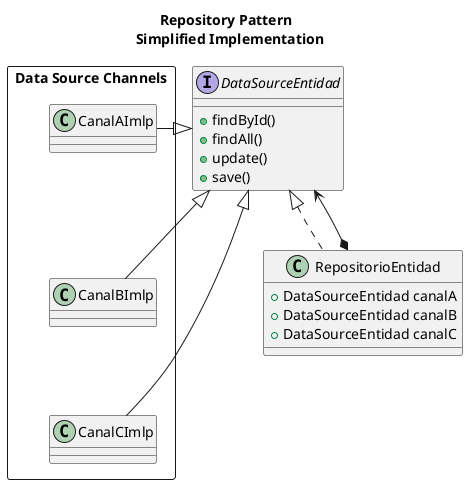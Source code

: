 @startuml CLASS_repository_reduced

title Repository Pattern \n Simplified Implementation

class RepositorioEntidad{
    + DataSourceEntidad canalA
    + DataSourceEntidad canalB
    + DataSourceEntidad canalC
}
rectangle "Data Source Channels"{
    class CanalAImlp{}
    class CanalBImlp{}
    class CanalCImlp{}
}

interface DataSourceEntidad{
    + findById()
    + findAll()
    + update()
    + save()
}

RepositorioEntidad .up.|> DataSourceEntidad
RepositorioEntidad *-up-> DataSourceEntidad
DataSourceEntidad <|- CanalAImlp
DataSourceEntidad <|- CanalBImlp
DataSourceEntidad <|- CanalCImlp
CanalAImlp -[hidden]- CanalBImlp
CanalBImlp -[hidden]- CanalCImlp
@enduml